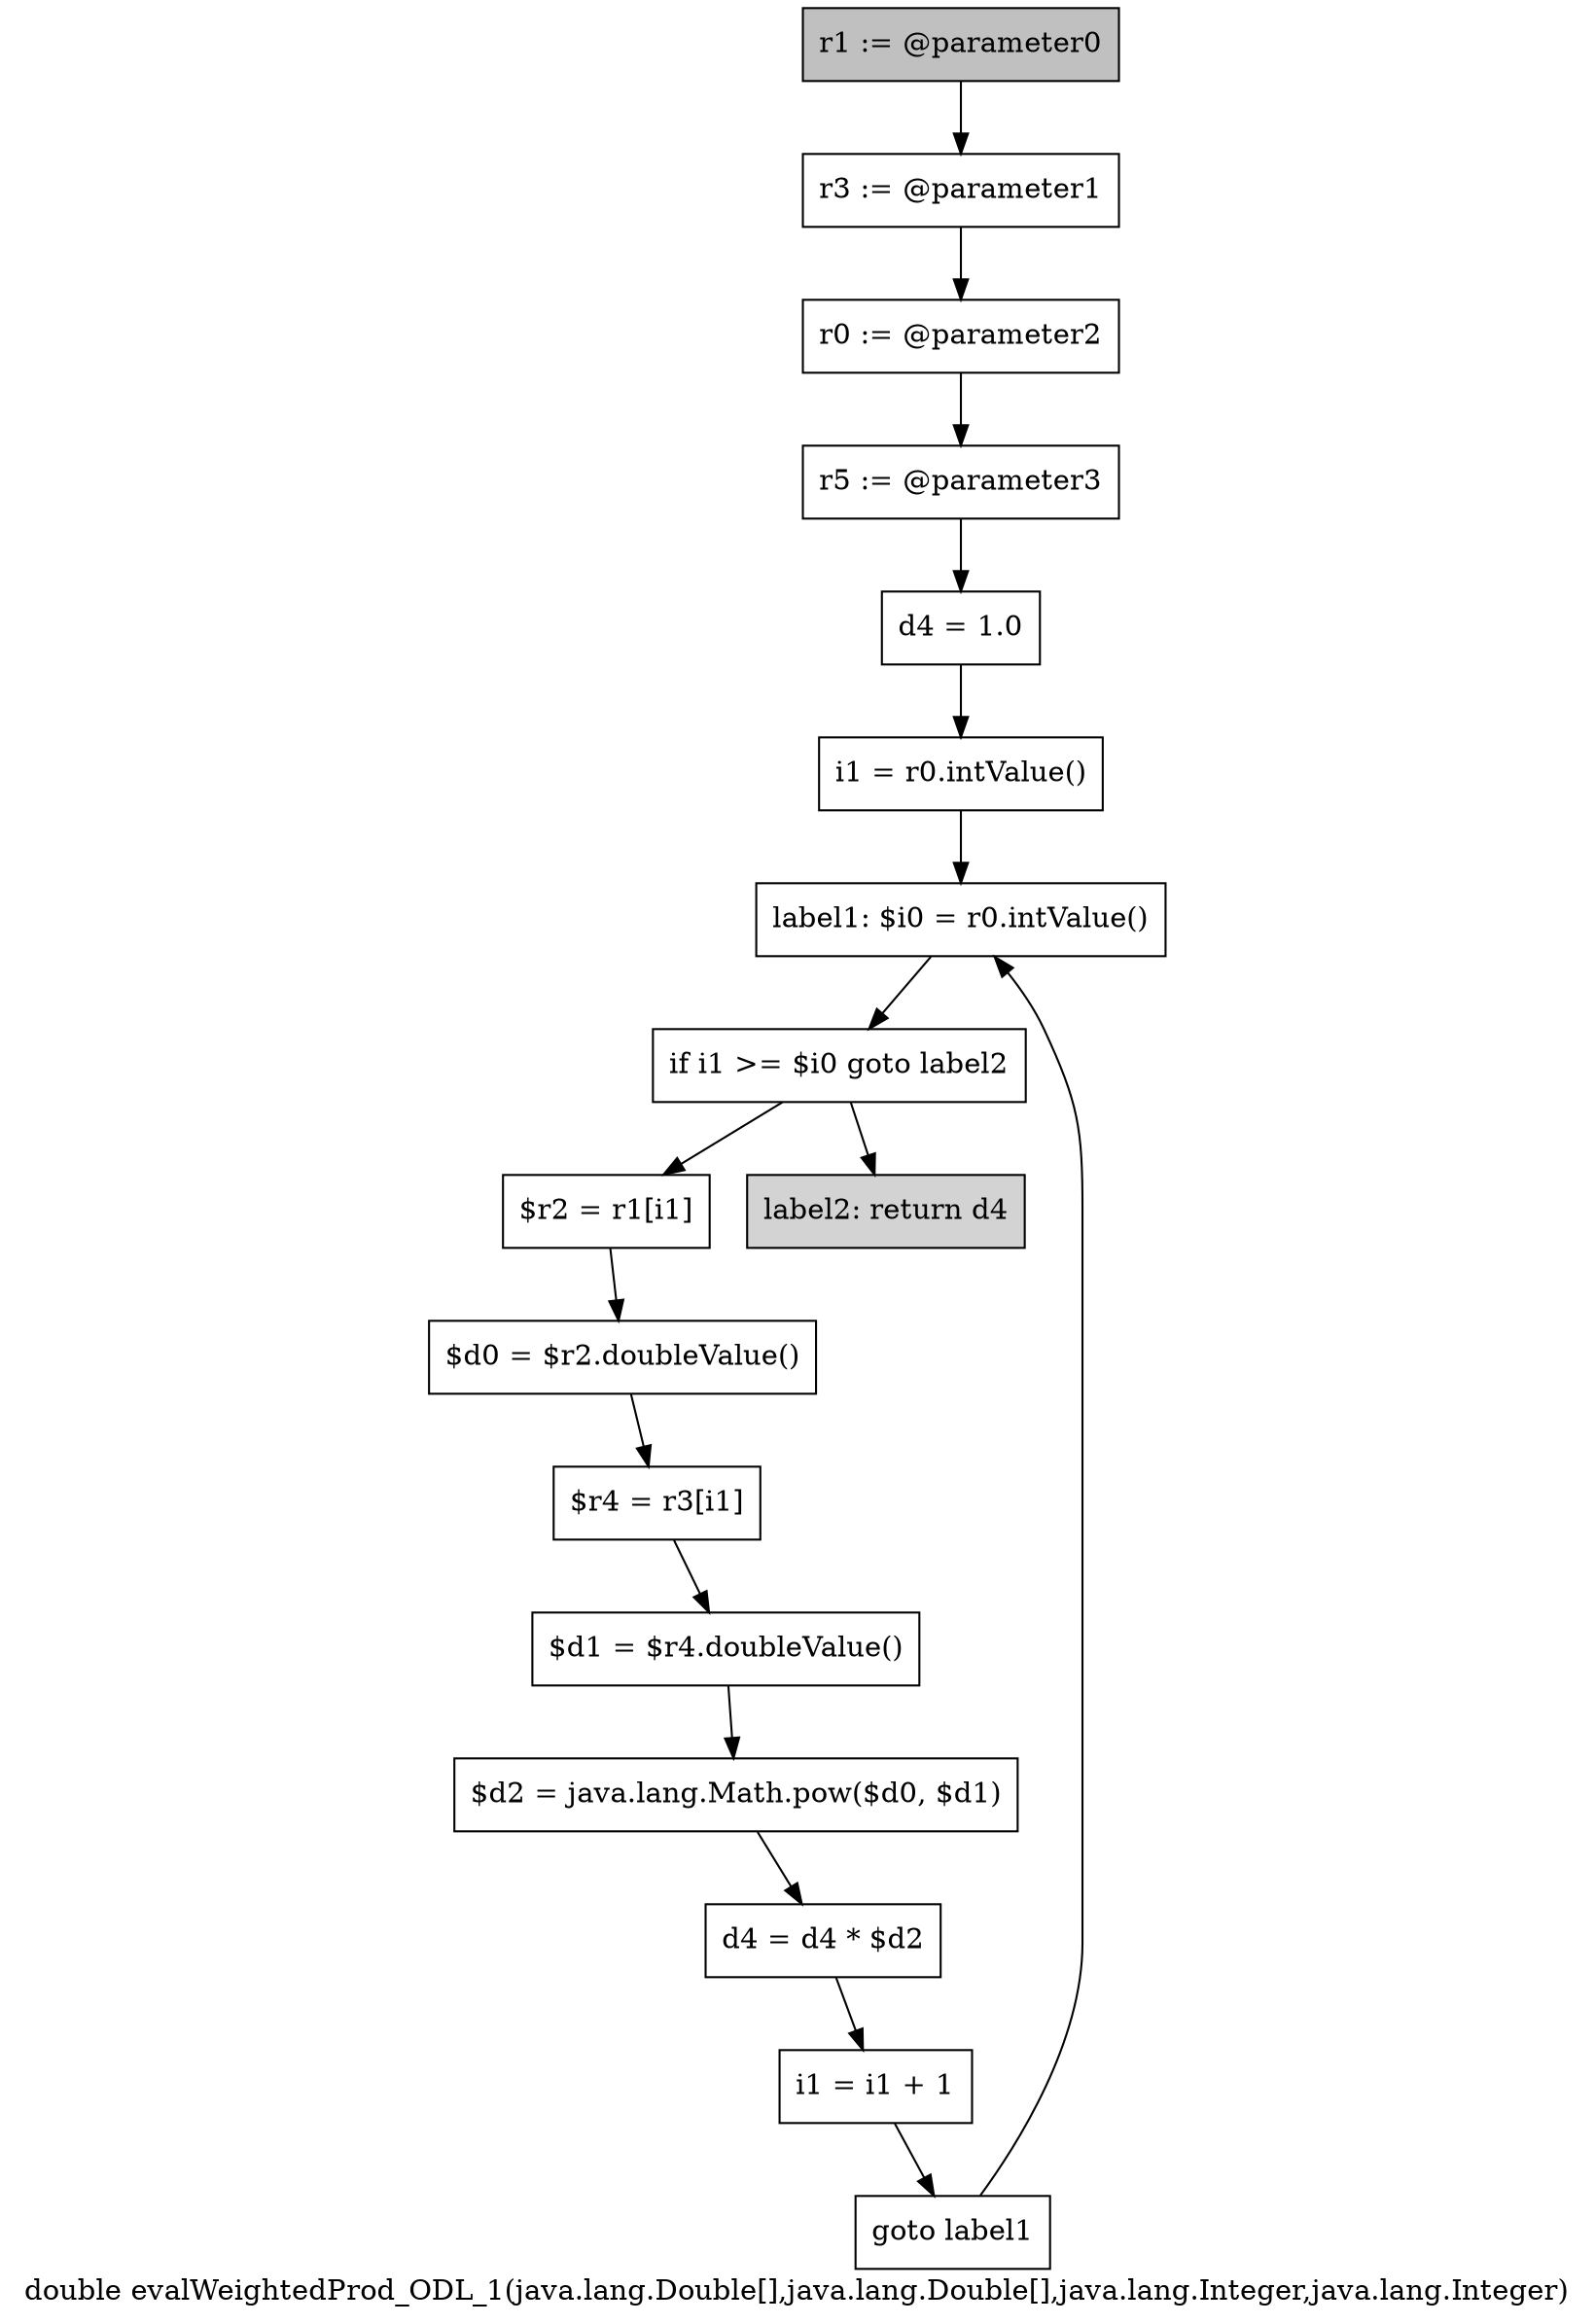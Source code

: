 digraph "double evalWeightedProd_ODL_1(java.lang.Double[],java.lang.Double[],java.lang.Integer,java.lang.Integer)" {
    label="double evalWeightedProd_ODL_1(java.lang.Double[],java.lang.Double[],java.lang.Integer,java.lang.Integer)";
    node [shape=box];
    "0" [style=filled,fillcolor=gray,label="r1 := @parameter0",];
    "1" [label="r3 := @parameter1",];
    "0"->"1";
    "2" [label="r0 := @parameter2",];
    "1"->"2";
    "3" [label="r5 := @parameter3",];
    "2"->"3";
    "4" [label="d4 = 1.0",];
    "3"->"4";
    "5" [label="i1 = r0.intValue()",];
    "4"->"5";
    "6" [label="label1: $i0 = r0.intValue()",];
    "5"->"6";
    "7" [label="if i1 >= $i0 goto label2",];
    "6"->"7";
    "8" [label="$r2 = r1[i1]",];
    "7"->"8";
    "16" [style=filled,fillcolor=lightgray,label="label2: return d4",];
    "7"->"16";
    "9" [label="$d0 = $r2.doubleValue()",];
    "8"->"9";
    "10" [label="$r4 = r3[i1]",];
    "9"->"10";
    "11" [label="$d1 = $r4.doubleValue()",];
    "10"->"11";
    "12" [label="$d2 = java.lang.Math.pow($d0, $d1)",];
    "11"->"12";
    "13" [label="d4 = d4 * $d2",];
    "12"->"13";
    "14" [label="i1 = i1 + 1",];
    "13"->"14";
    "15" [label="goto label1",];
    "14"->"15";
    "15"->"6";
}
